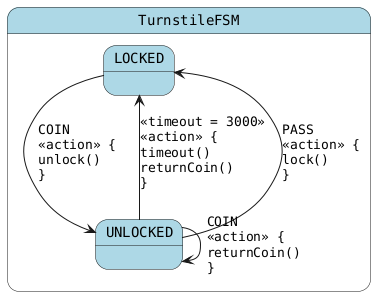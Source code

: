 @startuml
skinparam StateFontName Helvetica
skinparam defaultFontName Monospaced
skinparam state {
    BackgroundColor LightBlue
}
state TurnstileFSM {
LOCKED --> UNLOCKED : COIN\l<<action>> {\lunlock()\l}
UNLOCKED --> LOCKED : <<timeout = 3000>>\l<<action>> {\ltimeout()\lreturnCoin()\l}
UNLOCKED --> LOCKED : PASS\l<<action>> {\llock()\l}
UNLOCKED --> UNLOCKED : COIN\l<<action>> {\lreturnCoin()\l}
}
@enduml
